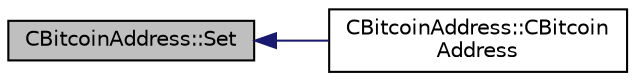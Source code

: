 digraph "CBitcoinAddress::Set"
{
  edge [fontname="Helvetica",fontsize="10",labelfontname="Helvetica",labelfontsize="10"];
  node [fontname="Helvetica",fontsize="10",shape=record];
  rankdir="LR";
  Node167 [label="CBitcoinAddress::Set",height=0.2,width=0.4,color="black", fillcolor="grey75", style="filled", fontcolor="black"];
  Node167 -> Node168 [dir="back",color="midnightblue",fontsize="10",style="solid",fontname="Helvetica"];
  Node168 [label="CBitcoinAddress::CBitcoin\lAddress",height=0.2,width=0.4,color="black", fillcolor="white", style="filled",URL="$class_c_bitcoin_address.html#a4c9c03791561557b8a1926567456712e"];
}
